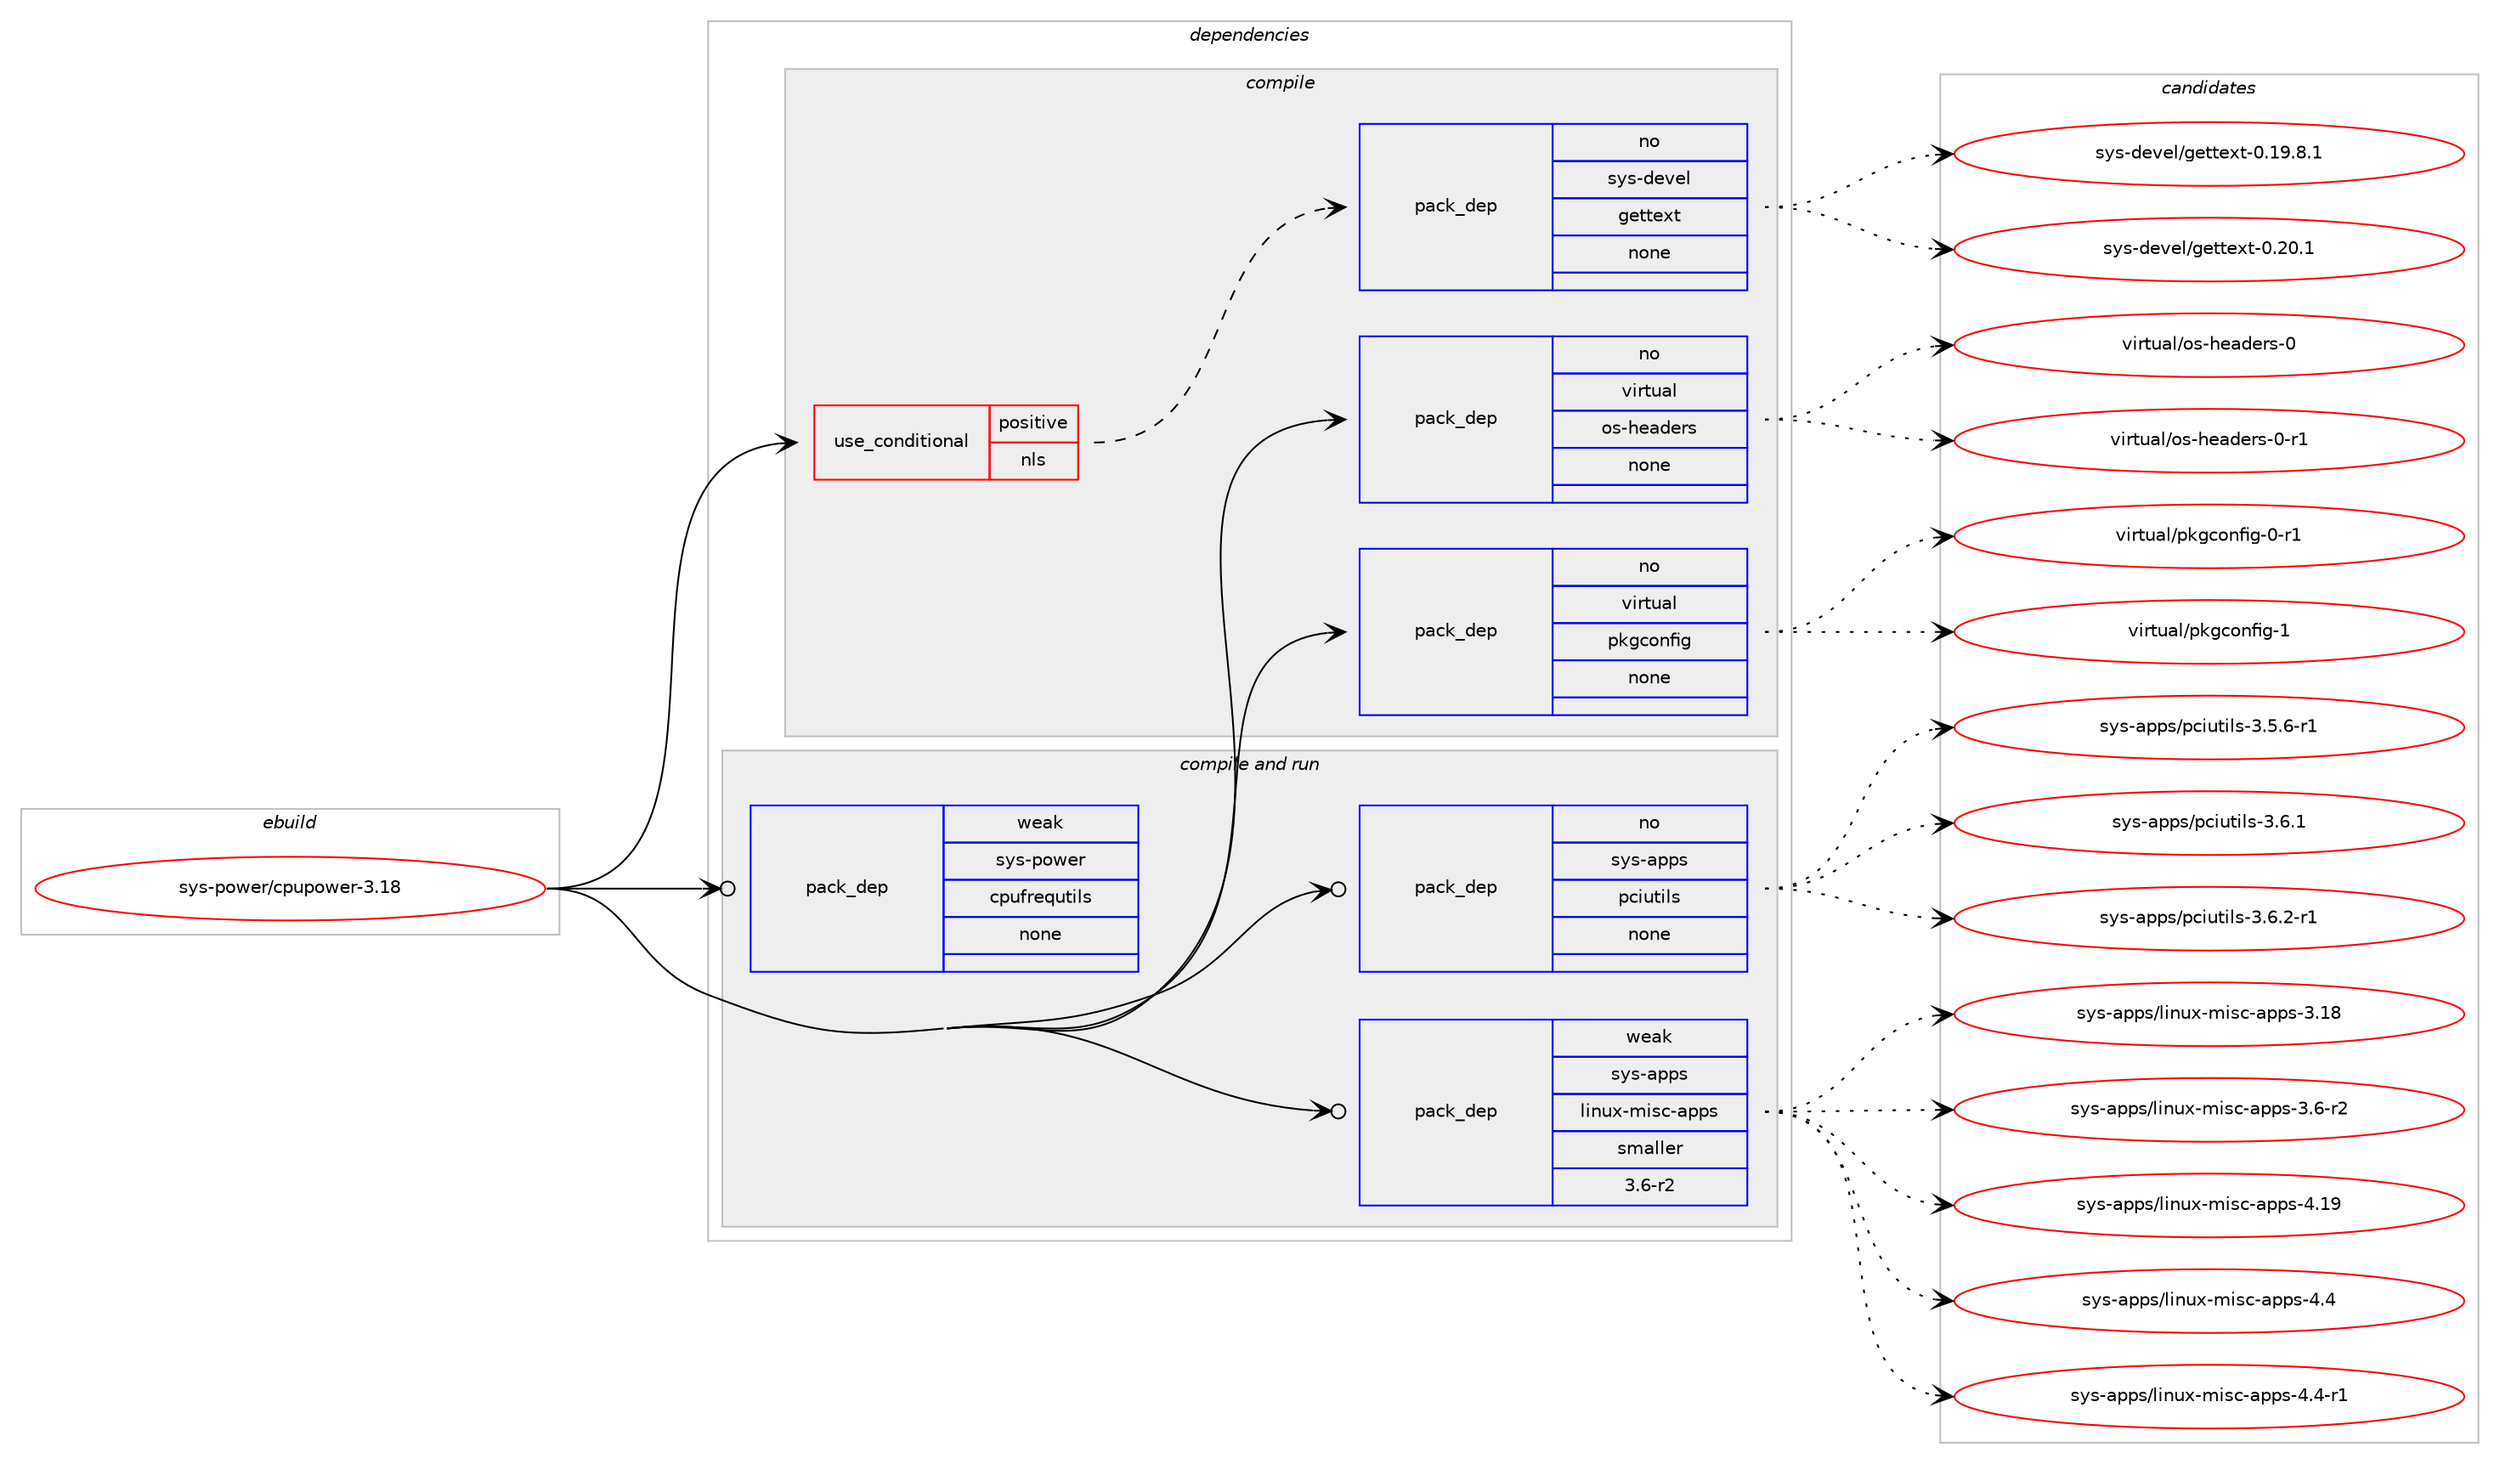 digraph prolog {

# *************
# Graph options
# *************

newrank=true;
concentrate=true;
compound=true;
graph [rankdir=LR,fontname=Helvetica,fontsize=10,ranksep=1.5];#, ranksep=2.5, nodesep=0.2];
edge  [arrowhead=vee];
node  [fontname=Helvetica,fontsize=10];

# **********
# The ebuild
# **********

subgraph cluster_leftcol {
color=gray;
rank=same;
label=<<i>ebuild</i>>;
id [label="sys-power/cpupower-3.18", color=red, width=4, href="../sys-power/cpupower-3.18.svg"];
}

# ****************
# The dependencies
# ****************

subgraph cluster_midcol {
color=gray;
label=<<i>dependencies</i>>;
subgraph cluster_compile {
fillcolor="#eeeeee";
style=filled;
label=<<i>compile</i>>;
subgraph cond216097 {
dependency899088 [label=<<TABLE BORDER="0" CELLBORDER="1" CELLSPACING="0" CELLPADDING="4"><TR><TD ROWSPAN="3" CELLPADDING="10">use_conditional</TD></TR><TR><TD>positive</TD></TR><TR><TD>nls</TD></TR></TABLE>>, shape=none, color=red];
subgraph pack667170 {
dependency899089 [label=<<TABLE BORDER="0" CELLBORDER="1" CELLSPACING="0" CELLPADDING="4" WIDTH="220"><TR><TD ROWSPAN="6" CELLPADDING="30">pack_dep</TD></TR><TR><TD WIDTH="110">no</TD></TR><TR><TD>sys-devel</TD></TR><TR><TD>gettext</TD></TR><TR><TD>none</TD></TR><TR><TD></TD></TR></TABLE>>, shape=none, color=blue];
}
dependency899088:e -> dependency899089:w [weight=20,style="dashed",arrowhead="vee"];
}
id:e -> dependency899088:w [weight=20,style="solid",arrowhead="vee"];
subgraph pack667171 {
dependency899090 [label=<<TABLE BORDER="0" CELLBORDER="1" CELLSPACING="0" CELLPADDING="4" WIDTH="220"><TR><TD ROWSPAN="6" CELLPADDING="30">pack_dep</TD></TR><TR><TD WIDTH="110">no</TD></TR><TR><TD>virtual</TD></TR><TR><TD>os-headers</TD></TR><TR><TD>none</TD></TR><TR><TD></TD></TR></TABLE>>, shape=none, color=blue];
}
id:e -> dependency899090:w [weight=20,style="solid",arrowhead="vee"];
subgraph pack667172 {
dependency899091 [label=<<TABLE BORDER="0" CELLBORDER="1" CELLSPACING="0" CELLPADDING="4" WIDTH="220"><TR><TD ROWSPAN="6" CELLPADDING="30">pack_dep</TD></TR><TR><TD WIDTH="110">no</TD></TR><TR><TD>virtual</TD></TR><TR><TD>pkgconfig</TD></TR><TR><TD>none</TD></TR><TR><TD></TD></TR></TABLE>>, shape=none, color=blue];
}
id:e -> dependency899091:w [weight=20,style="solid",arrowhead="vee"];
}
subgraph cluster_compileandrun {
fillcolor="#eeeeee";
style=filled;
label=<<i>compile and run</i>>;
subgraph pack667173 {
dependency899092 [label=<<TABLE BORDER="0" CELLBORDER="1" CELLSPACING="0" CELLPADDING="4" WIDTH="220"><TR><TD ROWSPAN="6" CELLPADDING="30">pack_dep</TD></TR><TR><TD WIDTH="110">no</TD></TR><TR><TD>sys-apps</TD></TR><TR><TD>pciutils</TD></TR><TR><TD>none</TD></TR><TR><TD></TD></TR></TABLE>>, shape=none, color=blue];
}
id:e -> dependency899092:w [weight=20,style="solid",arrowhead="odotvee"];
subgraph pack667174 {
dependency899093 [label=<<TABLE BORDER="0" CELLBORDER="1" CELLSPACING="0" CELLPADDING="4" WIDTH="220"><TR><TD ROWSPAN="6" CELLPADDING="30">pack_dep</TD></TR><TR><TD WIDTH="110">weak</TD></TR><TR><TD>sys-apps</TD></TR><TR><TD>linux-misc-apps</TD></TR><TR><TD>smaller</TD></TR><TR><TD>3.6-r2</TD></TR></TABLE>>, shape=none, color=blue];
}
id:e -> dependency899093:w [weight=20,style="solid",arrowhead="odotvee"];
subgraph pack667175 {
dependency899094 [label=<<TABLE BORDER="0" CELLBORDER="1" CELLSPACING="0" CELLPADDING="4" WIDTH="220"><TR><TD ROWSPAN="6" CELLPADDING="30">pack_dep</TD></TR><TR><TD WIDTH="110">weak</TD></TR><TR><TD>sys-power</TD></TR><TR><TD>cpufrequtils</TD></TR><TR><TD>none</TD></TR><TR><TD></TD></TR></TABLE>>, shape=none, color=blue];
}
id:e -> dependency899094:w [weight=20,style="solid",arrowhead="odotvee"];
}
subgraph cluster_run {
fillcolor="#eeeeee";
style=filled;
label=<<i>run</i>>;
}
}

# **************
# The candidates
# **************

subgraph cluster_choices {
rank=same;
color=gray;
label=<<i>candidates</i>>;

subgraph choice667170 {
color=black;
nodesep=1;
choice1151211154510010111810110847103101116116101120116454846495746564649 [label="sys-devel/gettext-0.19.8.1", color=red, width=4,href="../sys-devel/gettext-0.19.8.1.svg"];
choice115121115451001011181011084710310111611610112011645484650484649 [label="sys-devel/gettext-0.20.1", color=red, width=4,href="../sys-devel/gettext-0.20.1.svg"];
dependency899089:e -> choice1151211154510010111810110847103101116116101120116454846495746564649:w [style=dotted,weight="100"];
dependency899089:e -> choice115121115451001011181011084710310111611610112011645484650484649:w [style=dotted,weight="100"];
}
subgraph choice667171 {
color=black;
nodesep=1;
choice118105114116117971084711111545104101971001011141154548 [label="virtual/os-headers-0", color=red, width=4,href="../virtual/os-headers-0.svg"];
choice1181051141161179710847111115451041019710010111411545484511449 [label="virtual/os-headers-0-r1", color=red, width=4,href="../virtual/os-headers-0-r1.svg"];
dependency899090:e -> choice118105114116117971084711111545104101971001011141154548:w [style=dotted,weight="100"];
dependency899090:e -> choice1181051141161179710847111115451041019710010111411545484511449:w [style=dotted,weight="100"];
}
subgraph choice667172 {
color=black;
nodesep=1;
choice11810511411611797108471121071039911111010210510345484511449 [label="virtual/pkgconfig-0-r1", color=red, width=4,href="../virtual/pkgconfig-0-r1.svg"];
choice1181051141161179710847112107103991111101021051034549 [label="virtual/pkgconfig-1", color=red, width=4,href="../virtual/pkgconfig-1.svg"];
dependency899091:e -> choice11810511411611797108471121071039911111010210510345484511449:w [style=dotted,weight="100"];
dependency899091:e -> choice1181051141161179710847112107103991111101021051034549:w [style=dotted,weight="100"];
}
subgraph choice667173 {
color=black;
nodesep=1;
choice115121115459711211211547112991051171161051081154551465346544511449 [label="sys-apps/pciutils-3.5.6-r1", color=red, width=4,href="../sys-apps/pciutils-3.5.6-r1.svg"];
choice11512111545971121121154711299105117116105108115455146544649 [label="sys-apps/pciutils-3.6.1", color=red, width=4,href="../sys-apps/pciutils-3.6.1.svg"];
choice115121115459711211211547112991051171161051081154551465446504511449 [label="sys-apps/pciutils-3.6.2-r1", color=red, width=4,href="../sys-apps/pciutils-3.6.2-r1.svg"];
dependency899092:e -> choice115121115459711211211547112991051171161051081154551465346544511449:w [style=dotted,weight="100"];
dependency899092:e -> choice11512111545971121121154711299105117116105108115455146544649:w [style=dotted,weight="100"];
dependency899092:e -> choice115121115459711211211547112991051171161051081154551465446504511449:w [style=dotted,weight="100"];
}
subgraph choice667174 {
color=black;
nodesep=1;
choice115121115459711211211547108105110117120451091051159945971121121154551464956 [label="sys-apps/linux-misc-apps-3.18", color=red, width=4,href="../sys-apps/linux-misc-apps-3.18.svg"];
choice11512111545971121121154710810511011712045109105115994597112112115455146544511450 [label="sys-apps/linux-misc-apps-3.6-r2", color=red, width=4,href="../sys-apps/linux-misc-apps-3.6-r2.svg"];
choice115121115459711211211547108105110117120451091051159945971121121154552464957 [label="sys-apps/linux-misc-apps-4.19", color=red, width=4,href="../sys-apps/linux-misc-apps-4.19.svg"];
choice1151211154597112112115471081051101171204510910511599459711211211545524652 [label="sys-apps/linux-misc-apps-4.4", color=red, width=4,href="../sys-apps/linux-misc-apps-4.4.svg"];
choice11512111545971121121154710810511011712045109105115994597112112115455246524511449 [label="sys-apps/linux-misc-apps-4.4-r1", color=red, width=4,href="../sys-apps/linux-misc-apps-4.4-r1.svg"];
dependency899093:e -> choice115121115459711211211547108105110117120451091051159945971121121154551464956:w [style=dotted,weight="100"];
dependency899093:e -> choice11512111545971121121154710810511011712045109105115994597112112115455146544511450:w [style=dotted,weight="100"];
dependency899093:e -> choice115121115459711211211547108105110117120451091051159945971121121154552464957:w [style=dotted,weight="100"];
dependency899093:e -> choice1151211154597112112115471081051101171204510910511599459711211211545524652:w [style=dotted,weight="100"];
dependency899093:e -> choice11512111545971121121154710810511011712045109105115994597112112115455246524511449:w [style=dotted,weight="100"];
}
subgraph choice667175 {
color=black;
nodesep=1;
}
}

}
